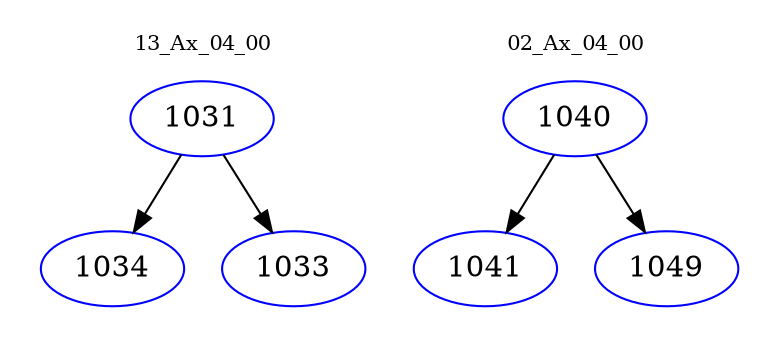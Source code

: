 digraph{
subgraph cluster_0 {
color = white
label = "13_Ax_04_00";
fontsize=10;
T0_1031 [label="1031", color="blue"]
T0_1031 -> T0_1034 [color="black"]
T0_1034 [label="1034", color="blue"]
T0_1031 -> T0_1033 [color="black"]
T0_1033 [label="1033", color="blue"]
}
subgraph cluster_1 {
color = white
label = "02_Ax_04_00";
fontsize=10;
T1_1040 [label="1040", color="blue"]
T1_1040 -> T1_1041 [color="black"]
T1_1041 [label="1041", color="blue"]
T1_1040 -> T1_1049 [color="black"]
T1_1049 [label="1049", color="blue"]
}
}

